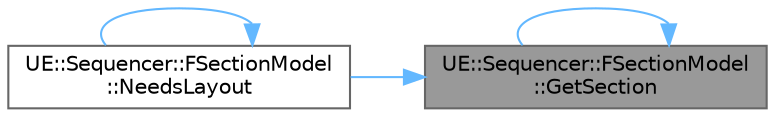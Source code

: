 digraph "UE::Sequencer::FSectionModel::GetSection"
{
 // INTERACTIVE_SVG=YES
 // LATEX_PDF_SIZE
  bgcolor="transparent";
  edge [fontname=Helvetica,fontsize=10,labelfontname=Helvetica,labelfontsize=10];
  node [fontname=Helvetica,fontsize=10,shape=box,height=0.2,width=0.4];
  rankdir="RL";
  Node1 [id="Node000001",label="UE::Sequencer::FSectionModel\l::GetSection",height=0.2,width=0.4,color="gray40", fillcolor="grey60", style="filled", fontcolor="black",tooltip="Gets the section object."];
  Node1 -> Node1 [id="edge1_Node000001_Node000001",dir="back",color="steelblue1",style="solid",tooltip=" "];
  Node1 -> Node2 [id="edge2_Node000001_Node000002",dir="back",color="steelblue1",style="solid",tooltip=" "];
  Node2 [id="Node000002",label="UE::Sequencer::FSectionModel\l::NeedsLayout",height=0.2,width=0.4,color="grey40", fillcolor="white", style="filled",URL="$de/d49/classUE_1_1Sequencer_1_1FSectionModel.html#a25a09d9824dc79dc881e0429cef20c6f",tooltip="Returns whether this section model needs to be rebuilt, ie."];
  Node2 -> Node2 [id="edge3_Node000002_Node000002",dir="back",color="steelblue1",style="solid",tooltip=" "];
}
